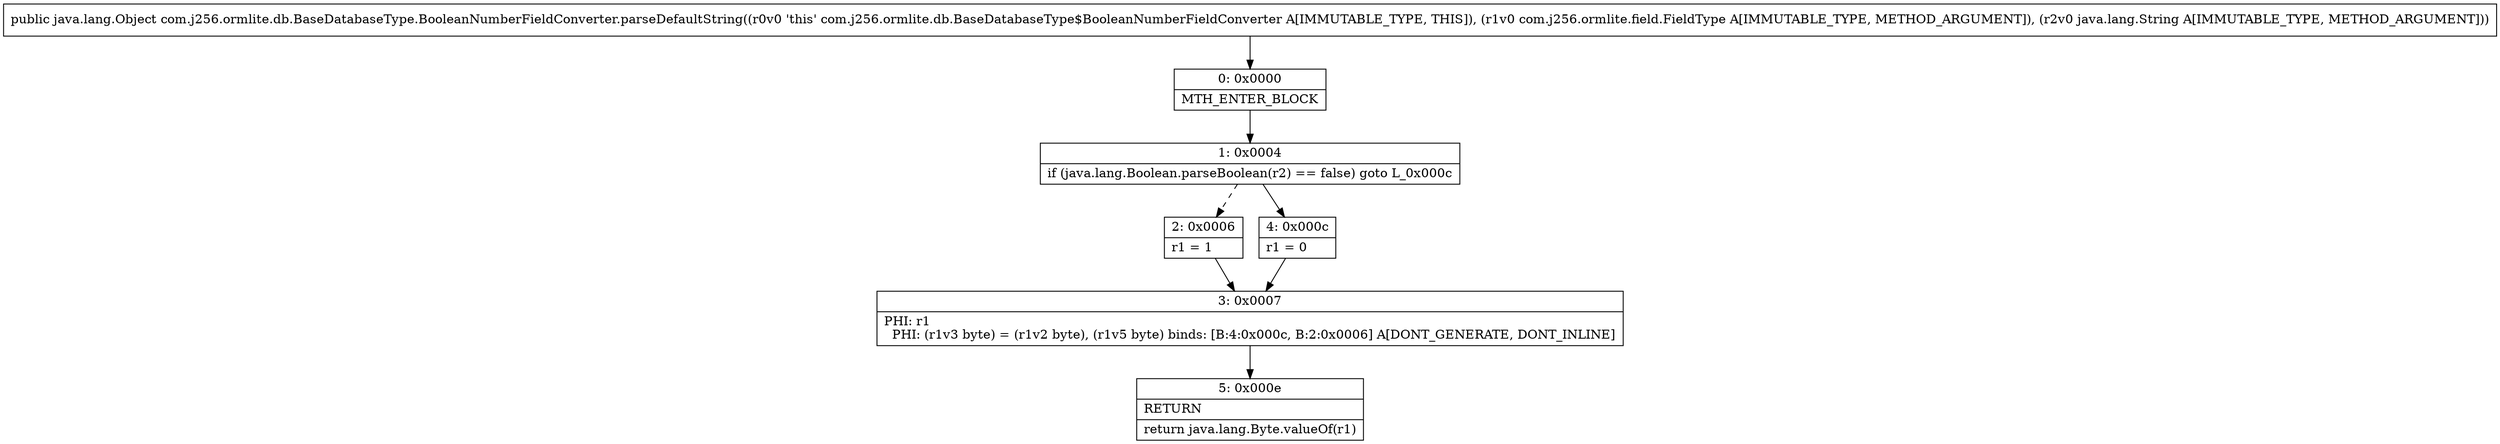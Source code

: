 digraph "CFG forcom.j256.ormlite.db.BaseDatabaseType.BooleanNumberFieldConverter.parseDefaultString(Lcom\/j256\/ormlite\/field\/FieldType;Ljava\/lang\/String;)Ljava\/lang\/Object;" {
Node_0 [shape=record,label="{0\:\ 0x0000|MTH_ENTER_BLOCK\l}"];
Node_1 [shape=record,label="{1\:\ 0x0004|if (java.lang.Boolean.parseBoolean(r2) == false) goto L_0x000c\l}"];
Node_2 [shape=record,label="{2\:\ 0x0006|r1 = 1\l}"];
Node_3 [shape=record,label="{3\:\ 0x0007|PHI: r1 \l  PHI: (r1v3 byte) = (r1v2 byte), (r1v5 byte) binds: [B:4:0x000c, B:2:0x0006] A[DONT_GENERATE, DONT_INLINE]\l}"];
Node_4 [shape=record,label="{4\:\ 0x000c|r1 = 0\l}"];
Node_5 [shape=record,label="{5\:\ 0x000e|RETURN\l|return java.lang.Byte.valueOf(r1)\l}"];
MethodNode[shape=record,label="{public java.lang.Object com.j256.ormlite.db.BaseDatabaseType.BooleanNumberFieldConverter.parseDefaultString((r0v0 'this' com.j256.ormlite.db.BaseDatabaseType$BooleanNumberFieldConverter A[IMMUTABLE_TYPE, THIS]), (r1v0 com.j256.ormlite.field.FieldType A[IMMUTABLE_TYPE, METHOD_ARGUMENT]), (r2v0 java.lang.String A[IMMUTABLE_TYPE, METHOD_ARGUMENT])) }"];
MethodNode -> Node_0;
Node_0 -> Node_1;
Node_1 -> Node_2[style=dashed];
Node_1 -> Node_4;
Node_2 -> Node_3;
Node_3 -> Node_5;
Node_4 -> Node_3;
}

